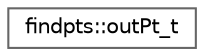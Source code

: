 digraph "Graphical Class Hierarchy"
{
 // LATEX_PDF_SIZE
  bgcolor="transparent";
  edge [fontname=Helvetica,fontsize=10,labelfontname=Helvetica,labelfontsize=10];
  node [fontname=Helvetica,fontsize=10,shape=box,height=0.2,width=0.4];
  rankdir="LR";
  Node0 [id="Node000000",label="findpts::outPt_t",height=0.2,width=0.4,color="grey40", fillcolor="white", style="filled",URL="$structfindpts_1_1outPt__t.html",tooltip=" "];
}
